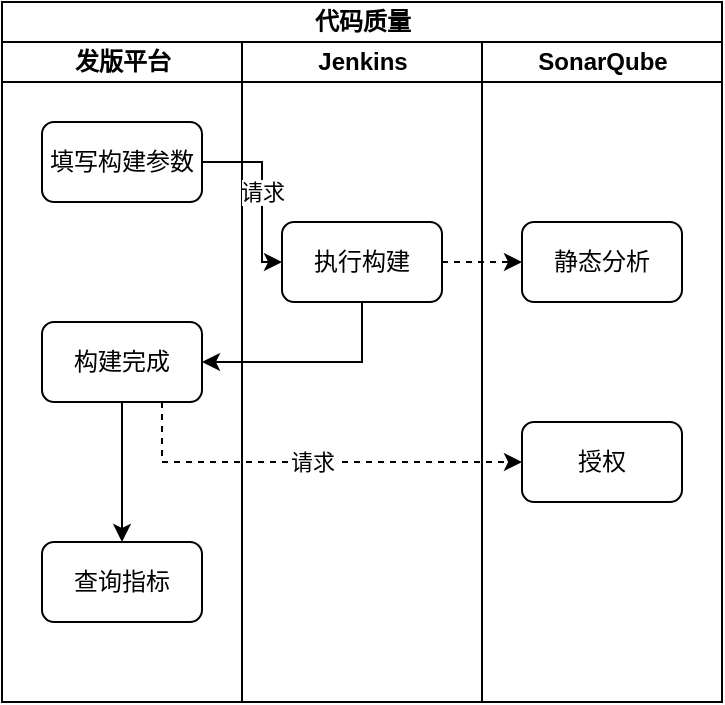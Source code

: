 <mxfile version="10.7.5" type="github"><diagram id="BDSIiLd0rez_pkCJnUQA" name="第 1 页"><mxGraphModel dx="961" dy="532" grid="1" gridSize="10" guides="1" tooltips="1" connect="1" arrows="1" fold="1" page="1" pageScale="1" pageWidth="827" pageHeight="1169" math="0" shadow="0"><root><mxCell id="0"/><mxCell id="1" parent="0"/><mxCell id="7pJAkc4WV_w4eS12n5OA-2" value="代码质量" style="swimlane;html=1;childLayout=stackLayout;resizeParent=1;resizeParentMax=0;startSize=20;" vertex="1" parent="1"><mxGeometry x="10" y="20" width="360" height="350" as="geometry"/></mxCell><mxCell id="7pJAkc4WV_w4eS12n5OA-3" value="发版平台" style="swimlane;html=1;startSize=20;" vertex="1" parent="7pJAkc4WV_w4eS12n5OA-2"><mxGeometry y="20" width="120" height="330" as="geometry"/></mxCell><mxCell id="7pJAkc4WV_w4eS12n5OA-25" value="" style="edgeStyle=orthogonalEdgeStyle;rounded=0;orthogonalLoop=1;jettySize=auto;html=1;" edge="1" parent="7pJAkc4WV_w4eS12n5OA-3" source="7pJAkc4WV_w4eS12n5OA-13" target="7pJAkc4WV_w4eS12n5OA-22"><mxGeometry relative="1" as="geometry"/></mxCell><mxCell id="7pJAkc4WV_w4eS12n5OA-13" value="&lt;div&gt;构建完成&lt;/div&gt;" style="rounded=1;whiteSpace=wrap;html=1;" vertex="1" parent="7pJAkc4WV_w4eS12n5OA-3"><mxGeometry x="20" y="140" width="80" height="40" as="geometry"/></mxCell><mxCell id="7pJAkc4WV_w4eS12n5OA-22" value="查询指标" style="rounded=1;whiteSpace=wrap;html=1;" vertex="1" parent="7pJAkc4WV_w4eS12n5OA-3"><mxGeometry x="20" y="250" width="80" height="40" as="geometry"/></mxCell><mxCell id="7pJAkc4WV_w4eS12n5OA-4" value="Jenkins" style="swimlane;html=1;startSize=20;" vertex="1" parent="7pJAkc4WV_w4eS12n5OA-2"><mxGeometry x="120" y="20" width="120" height="330" as="geometry"/></mxCell><mxCell id="7pJAkc4WV_w4eS12n5OA-6" value="执行构建" style="rounded=1;whiteSpace=wrap;html=1;" vertex="1" parent="7pJAkc4WV_w4eS12n5OA-4"><mxGeometry x="20" y="90" width="80" height="40" as="geometry"/></mxCell><mxCell id="7pJAkc4WV_w4eS12n5OA-5" value="SonarQube" style="swimlane;html=1;startSize=20;" vertex="1" parent="7pJAkc4WV_w4eS12n5OA-2"><mxGeometry x="240" y="20" width="120" height="330" as="geometry"/></mxCell><mxCell id="7pJAkc4WV_w4eS12n5OA-8" value="静态分析" style="rounded=1;whiteSpace=wrap;html=1;" vertex="1" parent="7pJAkc4WV_w4eS12n5OA-5"><mxGeometry x="20" y="90" width="80" height="40" as="geometry"/></mxCell><mxCell id="7pJAkc4WV_w4eS12n5OA-18" value="授权" style="rounded=1;whiteSpace=wrap;html=1;" vertex="1" parent="7pJAkc4WV_w4eS12n5OA-5"><mxGeometry x="20" y="190" width="80" height="40" as="geometry"/></mxCell><mxCell id="7pJAkc4WV_w4eS12n5OA-12" style="edgeStyle=orthogonalEdgeStyle;rounded=0;orthogonalLoop=1;jettySize=auto;html=1;dashed=1;" edge="1" parent="7pJAkc4WV_w4eS12n5OA-2" source="7pJAkc4WV_w4eS12n5OA-6" target="7pJAkc4WV_w4eS12n5OA-8"><mxGeometry relative="1" as="geometry"/></mxCell><mxCell id="7pJAkc4WV_w4eS12n5OA-14" style="edgeStyle=orthogonalEdgeStyle;rounded=0;orthogonalLoop=1;jettySize=auto;html=1;entryX=1;entryY=0.5;entryDx=0;entryDy=0;jumpStyle=none;" edge="1" parent="7pJAkc4WV_w4eS12n5OA-2" source="7pJAkc4WV_w4eS12n5OA-6" target="7pJAkc4WV_w4eS12n5OA-13"><mxGeometry relative="1" as="geometry"><Array as="points"><mxPoint x="180" y="180"/></Array></mxGeometry></mxCell><mxCell id="7pJAkc4WV_w4eS12n5OA-27" value="请求" style="edgeStyle=orthogonalEdgeStyle;rounded=0;orthogonalLoop=1;jettySize=auto;html=1;entryX=0;entryY=0.5;entryDx=0;entryDy=0;dashed=1;" edge="1" parent="7pJAkc4WV_w4eS12n5OA-2" source="7pJAkc4WV_w4eS12n5OA-13" target="7pJAkc4WV_w4eS12n5OA-18"><mxGeometry relative="1" as="geometry"><Array as="points"><mxPoint x="80" y="230"/></Array></mxGeometry></mxCell><mxCell id="7pJAkc4WV_w4eS12n5OA-9" value="请求" style="edgeStyle=orthogonalEdgeStyle;rounded=0;orthogonalLoop=1;jettySize=auto;html=1;entryX=0;entryY=0.5;entryDx=0;entryDy=0;" edge="1" parent="1" source="7pJAkc4WV_w4eS12n5OA-7" target="7pJAkc4WV_w4eS12n5OA-6"><mxGeometry relative="1" as="geometry"><Array as="points"><mxPoint x="140" y="100"/><mxPoint x="140" y="150"/></Array></mxGeometry></mxCell><mxCell id="7pJAkc4WV_w4eS12n5OA-7" value="填写构建参数" style="rounded=1;whiteSpace=wrap;html=1;" vertex="1" parent="1"><mxGeometry x="30" y="80" width="80" height="40" as="geometry"/></mxCell></root></mxGraphModel></diagram></mxfile>
